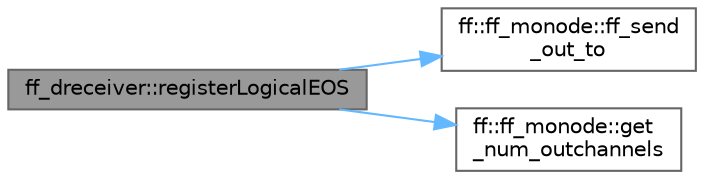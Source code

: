 digraph "ff_dreceiver::registerLogicalEOS"
{
 // LATEX_PDF_SIZE
  bgcolor="transparent";
  edge [fontname=Helvetica,fontsize=10,labelfontname=Helvetica,labelfontsize=10];
  node [fontname=Helvetica,fontsize=10,shape=box,height=0.2,width=0.4];
  rankdir="LR";
  Node1 [id="Node000001",label="ff_dreceiver::registerLogicalEOS",height=0.2,width=0.4,color="gray40", fillcolor="grey60", style="filled", fontcolor="black",tooltip=" "];
  Node1 -> Node2 [id="edge1_Node000001_Node000002",color="steelblue1",style="solid",tooltip=" "];
  Node2 [id="Node000002",label="ff::ff_monode::ff_send\l_out_to",height=0.2,width=0.4,color="grey40", fillcolor="white", style="filled",URL="$classff_1_1ff__monode.html#a6ef67c53214dde2219d9071c77ee99ee",tooltip="Sends one task to a specific node id."];
  Node1 -> Node3 [id="edge2_Node000001_Node000003",color="steelblue1",style="solid",tooltip=" "];
  Node3 [id="Node000003",label="ff::ff_monode::get\l_num_outchannels",height=0.2,width=0.4,color="grey40", fillcolor="white", style="filled",URL="$classff_1_1ff__monode.html#abe1b8acb3c5ce1e30e51dcdd8b8f1dfd",tooltip=" "];
}
